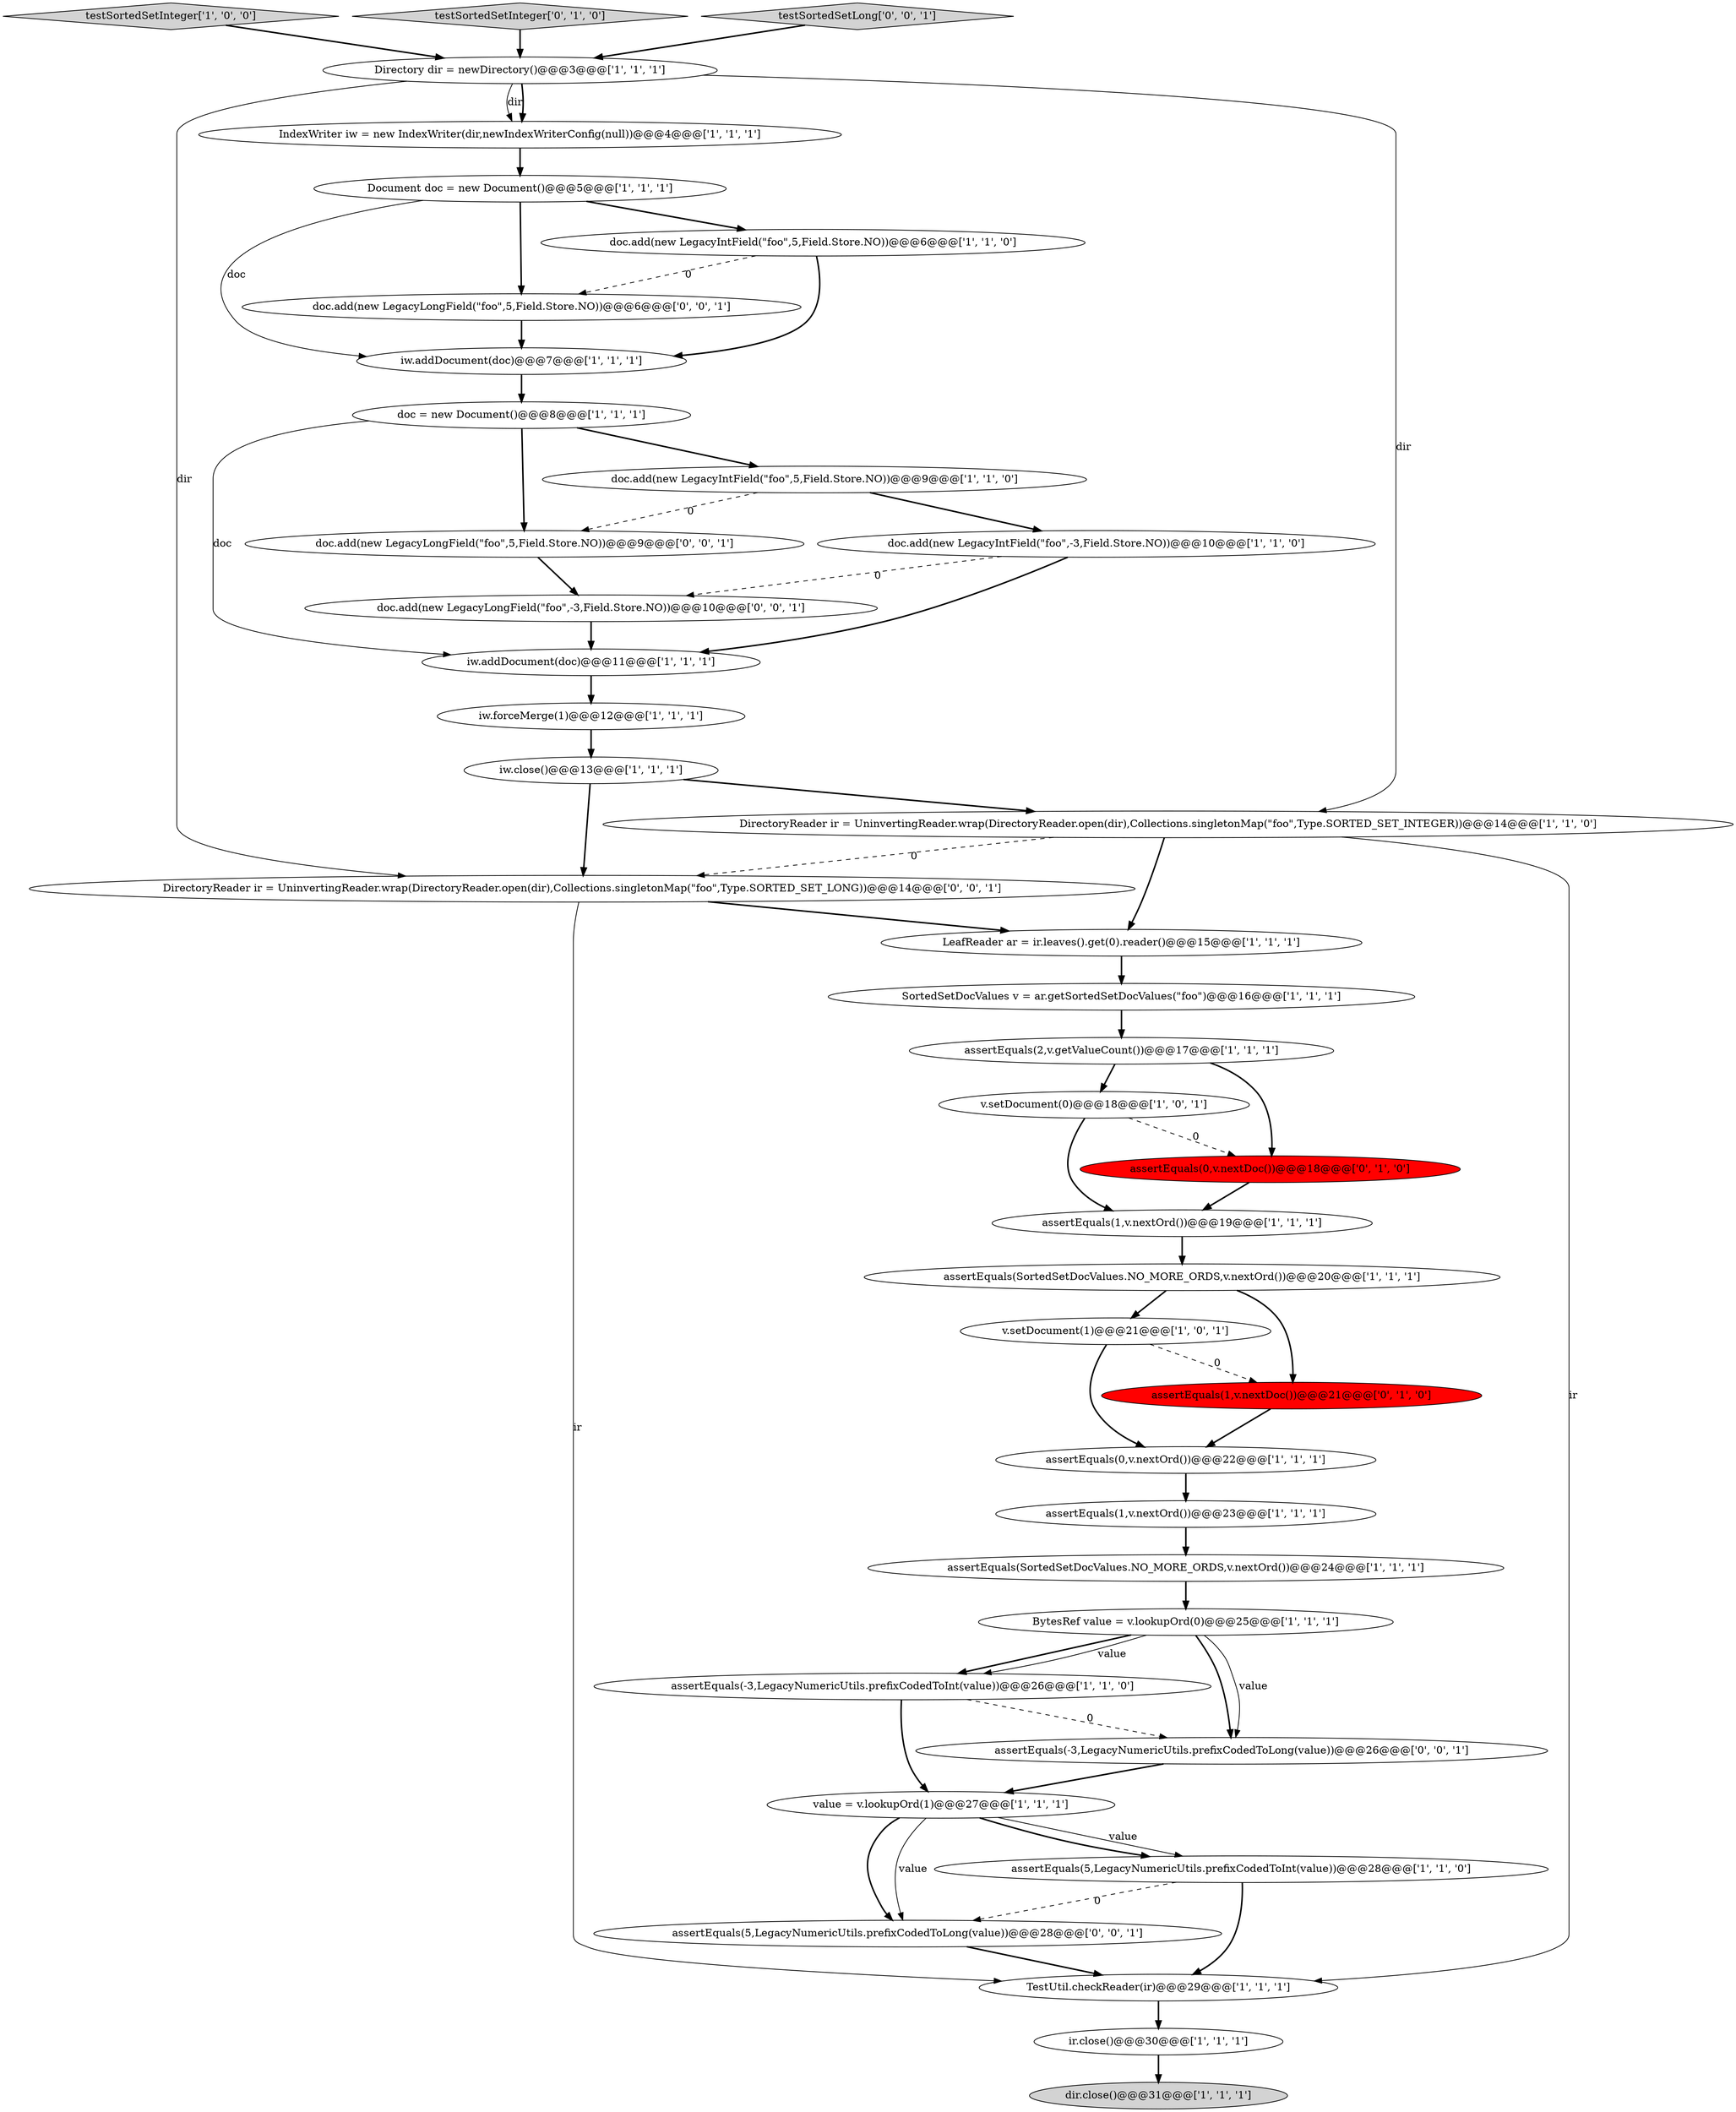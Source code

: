 digraph {
35 [style = filled, label = "assertEquals(-3,LegacyNumericUtils.prefixCodedToLong(value))@@@26@@@['0', '0', '1']", fillcolor = white, shape = ellipse image = "AAA0AAABBB3BBB"];
10 [style = filled, label = "doc.add(new LegacyIntField(\"foo\",5,Field.Store.NO))@@@9@@@['1', '1', '0']", fillcolor = white, shape = ellipse image = "AAA0AAABBB1BBB"];
17 [style = filled, label = "iw.close()@@@13@@@['1', '1', '1']", fillcolor = white, shape = ellipse image = "AAA0AAABBB1BBB"];
26 [style = filled, label = "testSortedSetInteger['1', '0', '0']", fillcolor = lightgray, shape = diamond image = "AAA0AAABBB1BBB"];
12 [style = filled, label = "assertEquals(5,LegacyNumericUtils.prefixCodedToInt(value))@@@28@@@['1', '1', '0']", fillcolor = white, shape = ellipse image = "AAA0AAABBB1BBB"];
18 [style = filled, label = "assertEquals(SortedSetDocValues.NO_MORE_ORDS,v.nextOrd())@@@24@@@['1', '1', '1']", fillcolor = white, shape = ellipse image = "AAA0AAABBB1BBB"];
28 [style = filled, label = "assertEquals(2,v.getValueCount())@@@17@@@['1', '1', '1']", fillcolor = white, shape = ellipse image = "AAA0AAABBB1BBB"];
20 [style = filled, label = "IndexWriter iw = new IndexWriter(dir,newIndexWriterConfig(null))@@@4@@@['1', '1', '1']", fillcolor = white, shape = ellipse image = "AAA0AAABBB1BBB"];
16 [style = filled, label = "doc.add(new LegacyIntField(\"foo\",5,Field.Store.NO))@@@6@@@['1', '1', '0']", fillcolor = white, shape = ellipse image = "AAA0AAABBB1BBB"];
7 [style = filled, label = "doc.add(new LegacyIntField(\"foo\",-3,Field.Store.NO))@@@10@@@['1', '1', '0']", fillcolor = white, shape = ellipse image = "AAA0AAABBB1BBB"];
24 [style = filled, label = "iw.addDocument(doc)@@@11@@@['1', '1', '1']", fillcolor = white, shape = ellipse image = "AAA0AAABBB1BBB"];
27 [style = filled, label = "v.setDocument(1)@@@21@@@['1', '0', '1']", fillcolor = white, shape = ellipse image = "AAA0AAABBB1BBB"];
5 [style = filled, label = "doc = new Document()@@@8@@@['1', '1', '1']", fillcolor = white, shape = ellipse image = "AAA0AAABBB1BBB"];
33 [style = filled, label = "DirectoryReader ir = UninvertingReader.wrap(DirectoryReader.open(dir),Collections.singletonMap(\"foo\",Type.SORTED_SET_LONG))@@@14@@@['0', '0', '1']", fillcolor = white, shape = ellipse image = "AAA0AAABBB3BBB"];
11 [style = filled, label = "value = v.lookupOrd(1)@@@27@@@['1', '1', '1']", fillcolor = white, shape = ellipse image = "AAA0AAABBB1BBB"];
13 [style = filled, label = "Document doc = new Document()@@@5@@@['1', '1', '1']", fillcolor = white, shape = ellipse image = "AAA0AAABBB1BBB"];
25 [style = filled, label = "dir.close()@@@31@@@['1', '1', '1']", fillcolor = lightgray, shape = ellipse image = "AAA0AAABBB1BBB"];
0 [style = filled, label = "iw.forceMerge(1)@@@12@@@['1', '1', '1']", fillcolor = white, shape = ellipse image = "AAA0AAABBB1BBB"];
9 [style = filled, label = "assertEquals(SortedSetDocValues.NO_MORE_ORDS,v.nextOrd())@@@20@@@['1', '1', '1']", fillcolor = white, shape = ellipse image = "AAA0AAABBB1BBB"];
31 [style = filled, label = "assertEquals(1,v.nextDoc())@@@21@@@['0', '1', '0']", fillcolor = red, shape = ellipse image = "AAA1AAABBB2BBB"];
1 [style = filled, label = "v.setDocument(0)@@@18@@@['1', '0', '1']", fillcolor = white, shape = ellipse image = "AAA0AAABBB1BBB"];
19 [style = filled, label = "LeafReader ar = ir.leaves().get(0).reader()@@@15@@@['1', '1', '1']", fillcolor = white, shape = ellipse image = "AAA0AAABBB1BBB"];
23 [style = filled, label = "assertEquals(1,v.nextOrd())@@@23@@@['1', '1', '1']", fillcolor = white, shape = ellipse image = "AAA0AAABBB1BBB"];
32 [style = filled, label = "testSortedSetInteger['0', '1', '0']", fillcolor = lightgray, shape = diamond image = "AAA0AAABBB2BBB"];
30 [style = filled, label = "assertEquals(0,v.nextDoc())@@@18@@@['0', '1', '0']", fillcolor = red, shape = ellipse image = "AAA1AAABBB2BBB"];
39 [style = filled, label = "assertEquals(5,LegacyNumericUtils.prefixCodedToLong(value))@@@28@@@['0', '0', '1']", fillcolor = white, shape = ellipse image = "AAA0AAABBB3BBB"];
4 [style = filled, label = "SortedSetDocValues v = ar.getSortedSetDocValues(\"foo\")@@@16@@@['1', '1', '1']", fillcolor = white, shape = ellipse image = "AAA0AAABBB1BBB"];
36 [style = filled, label = "doc.add(new LegacyLongField(\"foo\",5,Field.Store.NO))@@@9@@@['0', '0', '1']", fillcolor = white, shape = ellipse image = "AAA0AAABBB3BBB"];
29 [style = filled, label = "assertEquals(1,v.nextOrd())@@@19@@@['1', '1', '1']", fillcolor = white, shape = ellipse image = "AAA0AAABBB1BBB"];
38 [style = filled, label = "testSortedSetLong['0', '0', '1']", fillcolor = lightgray, shape = diamond image = "AAA0AAABBB3BBB"];
8 [style = filled, label = "iw.addDocument(doc)@@@7@@@['1', '1', '1']", fillcolor = white, shape = ellipse image = "AAA0AAABBB1BBB"];
6 [style = filled, label = "DirectoryReader ir = UninvertingReader.wrap(DirectoryReader.open(dir),Collections.singletonMap(\"foo\",Type.SORTED_SET_INTEGER))@@@14@@@['1', '1', '0']", fillcolor = white, shape = ellipse image = "AAA0AAABBB1BBB"];
2 [style = filled, label = "TestUtil.checkReader(ir)@@@29@@@['1', '1', '1']", fillcolor = white, shape = ellipse image = "AAA0AAABBB1BBB"];
14 [style = filled, label = "assertEquals(-3,LegacyNumericUtils.prefixCodedToInt(value))@@@26@@@['1', '1', '0']", fillcolor = white, shape = ellipse image = "AAA0AAABBB1BBB"];
37 [style = filled, label = "doc.add(new LegacyLongField(\"foo\",5,Field.Store.NO))@@@6@@@['0', '0', '1']", fillcolor = white, shape = ellipse image = "AAA0AAABBB3BBB"];
15 [style = filled, label = "BytesRef value = v.lookupOrd(0)@@@25@@@['1', '1', '1']", fillcolor = white, shape = ellipse image = "AAA0AAABBB1BBB"];
3 [style = filled, label = "ir.close()@@@30@@@['1', '1', '1']", fillcolor = white, shape = ellipse image = "AAA0AAABBB1BBB"];
22 [style = filled, label = "assertEquals(0,v.nextOrd())@@@22@@@['1', '1', '1']", fillcolor = white, shape = ellipse image = "AAA0AAABBB1BBB"];
34 [style = filled, label = "doc.add(new LegacyLongField(\"foo\",-3,Field.Store.NO))@@@10@@@['0', '0', '1']", fillcolor = white, shape = ellipse image = "AAA0AAABBB3BBB"];
21 [style = filled, label = "Directory dir = newDirectory()@@@3@@@['1', '1', '1']", fillcolor = white, shape = ellipse image = "AAA0AAABBB1BBB"];
13->8 [style = solid, label="doc"];
5->10 [style = bold, label=""];
6->2 [style = solid, label="ir"];
32->21 [style = bold, label=""];
20->13 [style = bold, label=""];
16->37 [style = dashed, label="0"];
31->22 [style = bold, label=""];
15->14 [style = bold, label=""];
16->8 [style = bold, label=""];
28->30 [style = bold, label=""];
17->6 [style = bold, label=""];
10->36 [style = dashed, label="0"];
3->25 [style = bold, label=""];
24->0 [style = bold, label=""];
0->17 [style = bold, label=""];
9->31 [style = bold, label=""];
1->30 [style = dashed, label="0"];
2->3 [style = bold, label=""];
29->9 [style = bold, label=""];
18->15 [style = bold, label=""];
21->20 [style = solid, label="dir"];
11->12 [style = bold, label=""];
17->33 [style = bold, label=""];
28->1 [style = bold, label=""];
6->19 [style = bold, label=""];
15->14 [style = solid, label="value"];
27->31 [style = dashed, label="0"];
27->22 [style = bold, label=""];
10->7 [style = bold, label=""];
22->23 [style = bold, label=""];
13->16 [style = bold, label=""];
30->29 [style = bold, label=""];
4->28 [style = bold, label=""];
15->35 [style = bold, label=""];
6->33 [style = dashed, label="0"];
21->33 [style = solid, label="dir"];
26->21 [style = bold, label=""];
21->6 [style = solid, label="dir"];
15->35 [style = solid, label="value"];
9->27 [style = bold, label=""];
13->37 [style = bold, label=""];
7->24 [style = bold, label=""];
12->2 [style = bold, label=""];
21->20 [style = bold, label=""];
34->24 [style = bold, label=""];
8->5 [style = bold, label=""];
39->2 [style = bold, label=""];
12->39 [style = dashed, label="0"];
11->39 [style = bold, label=""];
5->24 [style = solid, label="doc"];
38->21 [style = bold, label=""];
14->35 [style = dashed, label="0"];
11->12 [style = solid, label="value"];
19->4 [style = bold, label=""];
33->19 [style = bold, label=""];
1->29 [style = bold, label=""];
37->8 [style = bold, label=""];
5->36 [style = bold, label=""];
14->11 [style = bold, label=""];
23->18 [style = bold, label=""];
36->34 [style = bold, label=""];
7->34 [style = dashed, label="0"];
33->2 [style = solid, label="ir"];
35->11 [style = bold, label=""];
11->39 [style = solid, label="value"];
}
